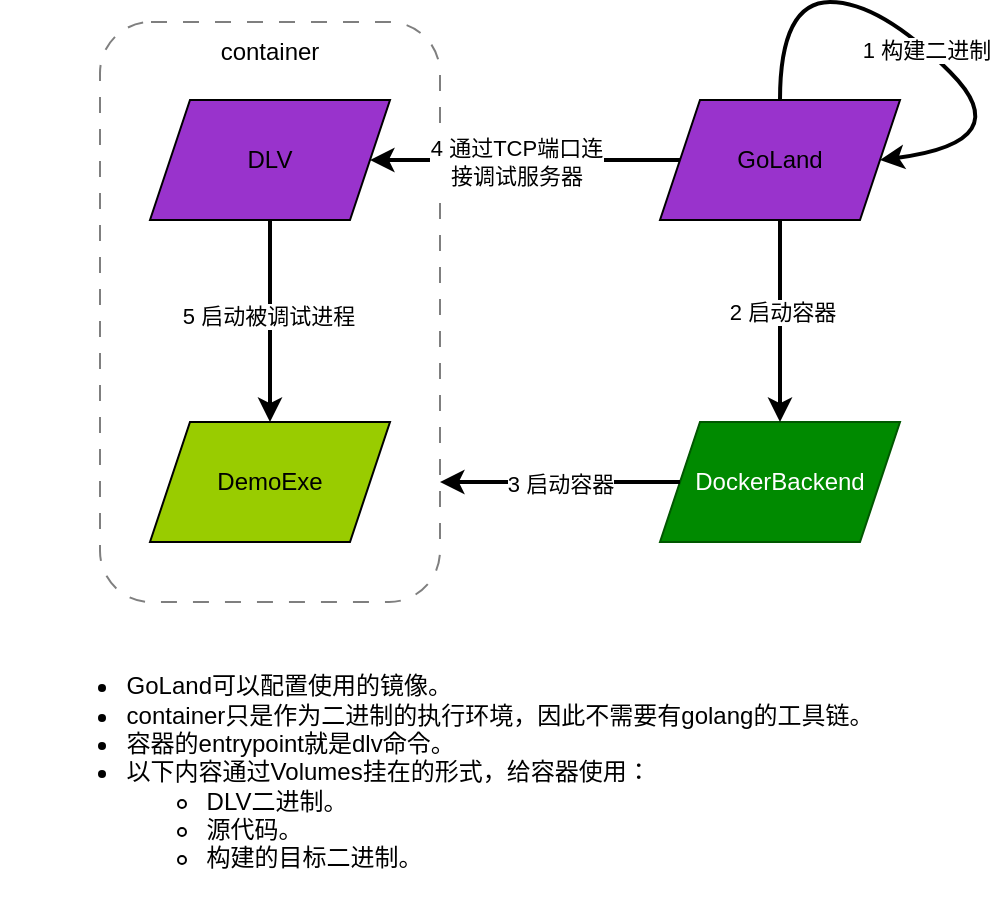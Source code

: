<mxfile version="21.2.1" type="device">
  <diagram name="Run Targets" id="PRpYN_fRq90AP2FBMjZx">
    <mxGraphModel dx="1114" dy="854" grid="1" gridSize="10" guides="1" tooltips="1" connect="1" arrows="1" fold="1" page="1" pageScale="1" pageWidth="850" pageHeight="1100" math="0" shadow="0">
      <root>
        <mxCell id="0" />
        <mxCell id="1" parent="0" />
        <mxCell id="gkKM9q-YfPjZsNWayiZE-6" value="" style="rounded=1;whiteSpace=wrap;html=1;opacity=50;dashed=1;dashPattern=8 8;" vertex="1" parent="1">
          <mxGeometry x="200" y="50" width="170" height="290" as="geometry" />
        </mxCell>
        <mxCell id="gkKM9q-YfPjZsNWayiZE-1" value="DLV" style="shape=parallelogram;perimeter=parallelogramPerimeter;whiteSpace=wrap;html=1;fixedSize=1;fillColor=#9933CC;" vertex="1" parent="1">
          <mxGeometry x="225" y="89" width="120" height="60" as="geometry" />
        </mxCell>
        <mxCell id="gkKM9q-YfPjZsNWayiZE-2" value="&lt;div style=&quot;text-align: justify;&quot;&gt;&lt;ul&gt;&lt;li&gt;&lt;span style=&quot;background-color: initial;&quot;&gt;GoLand可以配置使用的镜像。&lt;/span&gt;&lt;br&gt;&lt;/li&gt;&lt;li&gt;container只是作为二进制的执行环境，因此不需要有golang的工具链。&lt;/li&gt;&lt;li&gt;容器的entrypoint就是dlv命令。&lt;/li&gt;&lt;li&gt;以下内容通过Volumes挂在的形式，给容器使用：&lt;/li&gt;&lt;ul&gt;&lt;li&gt;DLV二进制。&lt;/li&gt;&lt;li&gt;源代码。&lt;/li&gt;&lt;li&gt;构建的目标二进制。&lt;/li&gt;&lt;/ul&gt;&lt;/ul&gt;&lt;/div&gt;" style="text;html=1;strokeColor=none;fillColor=none;align=center;verticalAlign=middle;whiteSpace=wrap;rounded=0;" vertex="1" parent="1">
          <mxGeometry x="150" y="360" width="460" height="130" as="geometry" />
        </mxCell>
        <mxCell id="gkKM9q-YfPjZsNWayiZE-3" value="DemoExe" style="shape=parallelogram;perimeter=parallelogramPerimeter;whiteSpace=wrap;html=1;fixedSize=1;fillColor=#99CC00;" vertex="1" parent="1">
          <mxGeometry x="225" y="250" width="120" height="60" as="geometry" />
        </mxCell>
        <mxCell id="gkKM9q-YfPjZsNWayiZE-4" value="GoLand" style="shape=parallelogram;perimeter=parallelogramPerimeter;whiteSpace=wrap;html=1;fixedSize=1;fillColor=#9933CC;" vertex="1" parent="1">
          <mxGeometry x="480" y="89" width="120" height="60" as="geometry" />
        </mxCell>
        <mxCell id="gkKM9q-YfPjZsNWayiZE-5" value="DockerBackend" style="shape=parallelogram;perimeter=parallelogramPerimeter;whiteSpace=wrap;html=1;fixedSize=1;fillColor=#008a00;fontColor=#ffffff;strokeColor=#005700;" vertex="1" parent="1">
          <mxGeometry x="480" y="250" width="120" height="60" as="geometry" />
        </mxCell>
        <mxCell id="gkKM9q-YfPjZsNWayiZE-7" value="container" style="text;html=1;strokeColor=none;fillColor=none;align=center;verticalAlign=middle;whiteSpace=wrap;rounded=0;" vertex="1" parent="1">
          <mxGeometry x="255" y="50" width="60" height="30" as="geometry" />
        </mxCell>
        <mxCell id="gkKM9q-YfPjZsNWayiZE-9" value="" style="endArrow=classic;html=1;rounded=0;strokeWidth=2;exitX=0;exitY=0.5;exitDx=0;exitDy=0;entryX=1;entryY=0.5;entryDx=0;entryDy=0;" edge="1" parent="1" source="gkKM9q-YfPjZsNWayiZE-4" target="gkKM9q-YfPjZsNWayiZE-1">
          <mxGeometry width="50" height="50" relative="1" as="geometry">
            <mxPoint x="680" y="120" as="sourcePoint" />
            <mxPoint x="730" y="70" as="targetPoint" />
          </mxGeometry>
        </mxCell>
        <mxCell id="gkKM9q-YfPjZsNWayiZE-16" value="4 通过TCP端口连&lt;br&gt;接调试服务器" style="edgeLabel;html=1;align=center;verticalAlign=middle;resizable=0;points=[];" vertex="1" connectable="0" parent="gkKM9q-YfPjZsNWayiZE-9">
          <mxGeometry x="0.058" y="1" relative="1" as="geometry">
            <mxPoint as="offset" />
          </mxGeometry>
        </mxCell>
        <mxCell id="gkKM9q-YfPjZsNWayiZE-10" value="" style="endArrow=classic;html=1;rounded=0;strokeWidth=2;exitX=0.5;exitY=1;exitDx=0;exitDy=0;entryX=0.5;entryY=0;entryDx=0;entryDy=0;" edge="1" parent="1" source="gkKM9q-YfPjZsNWayiZE-4" target="gkKM9q-YfPjZsNWayiZE-5">
          <mxGeometry width="50" height="50" relative="1" as="geometry">
            <mxPoint x="80" y="360" as="sourcePoint" />
            <mxPoint x="460" y="300" as="targetPoint" />
          </mxGeometry>
        </mxCell>
        <mxCell id="gkKM9q-YfPjZsNWayiZE-18" value="2 启动容器" style="edgeLabel;html=1;align=center;verticalAlign=middle;resizable=0;points=[];" vertex="1" connectable="0" parent="gkKM9q-YfPjZsNWayiZE-10">
          <mxGeometry x="-0.099" y="1" relative="1" as="geometry">
            <mxPoint as="offset" />
          </mxGeometry>
        </mxCell>
        <mxCell id="gkKM9q-YfPjZsNWayiZE-11" value="" style="endArrow=classic;html=1;rounded=0;strokeWidth=2;exitX=0.5;exitY=1;exitDx=0;exitDy=0;entryX=0.5;entryY=0;entryDx=0;entryDy=0;" edge="1" parent="1" source="gkKM9q-YfPjZsNWayiZE-1" target="gkKM9q-YfPjZsNWayiZE-3">
          <mxGeometry width="50" height="50" relative="1" as="geometry">
            <mxPoint x="90" y="370" as="sourcePoint" />
            <mxPoint x="140" y="320" as="targetPoint" />
          </mxGeometry>
        </mxCell>
        <mxCell id="gkKM9q-YfPjZsNWayiZE-19" value="5 启动被调试进程" style="edgeLabel;html=1;align=center;verticalAlign=middle;resizable=0;points=[];" vertex="1" connectable="0" parent="gkKM9q-YfPjZsNWayiZE-11">
          <mxGeometry x="-0.059" y="-1" relative="1" as="geometry">
            <mxPoint as="offset" />
          </mxGeometry>
        </mxCell>
        <mxCell id="gkKM9q-YfPjZsNWayiZE-15" value="" style="endArrow=classic;html=1;rounded=0;strokeWidth=2;exitX=0;exitY=0.5;exitDx=0;exitDy=0;" edge="1" parent="1" source="gkKM9q-YfPjZsNWayiZE-5">
          <mxGeometry width="50" height="50" relative="1" as="geometry">
            <mxPoint x="130" y="410" as="sourcePoint" />
            <mxPoint x="370" y="280" as="targetPoint" />
          </mxGeometry>
        </mxCell>
        <mxCell id="gkKM9q-YfPjZsNWayiZE-17" value="3 启动容器" style="edgeLabel;html=1;align=center;verticalAlign=middle;resizable=0;points=[];" vertex="1" connectable="0" parent="gkKM9q-YfPjZsNWayiZE-15">
          <mxGeometry y="1" relative="1" as="geometry">
            <mxPoint as="offset" />
          </mxGeometry>
        </mxCell>
        <mxCell id="gkKM9q-YfPjZsNWayiZE-21" value="" style="curved=1;endArrow=classic;html=1;rounded=0;exitX=0.5;exitY=0;exitDx=0;exitDy=0;entryX=1;entryY=0.5;entryDx=0;entryDy=0;strokeWidth=2;" edge="1" parent="1" source="gkKM9q-YfPjZsNWayiZE-4" target="gkKM9q-YfPjZsNWayiZE-4">
          <mxGeometry width="50" height="50" relative="1" as="geometry">
            <mxPoint x="710" y="390" as="sourcePoint" />
            <mxPoint x="830" y="270" as="targetPoint" />
            <Array as="points">
              <mxPoint x="540" y="40" />
              <mxPoint x="590" y="40" />
              <mxPoint x="660" y="110" />
            </Array>
          </mxGeometry>
        </mxCell>
        <mxCell id="gkKM9q-YfPjZsNWayiZE-22" value="1 构建二进制" style="edgeLabel;html=1;align=center;verticalAlign=middle;resizable=0;points=[];" vertex="1" connectable="0" parent="gkKM9q-YfPjZsNWayiZE-21">
          <mxGeometry x="-0.028" relative="1" as="geometry">
            <mxPoint y="1" as="offset" />
          </mxGeometry>
        </mxCell>
      </root>
    </mxGraphModel>
  </diagram>
</mxfile>

